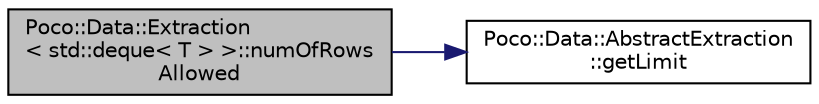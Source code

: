 digraph "Poco::Data::Extraction&lt; std::deque&lt; T &gt; &gt;::numOfRowsAllowed"
{
 // LATEX_PDF_SIZE
  edge [fontname="Helvetica",fontsize="10",labelfontname="Helvetica",labelfontsize="10"];
  node [fontname="Helvetica",fontsize="10",shape=record];
  rankdir="LR";
  Node1 [label="Poco::Data::Extraction\l\< std::deque\< T \> \>::numOfRows\lAllowed",height=0.2,width=0.4,color="black", fillcolor="grey75", style="filled", fontcolor="black",tooltip=" "];
  Node1 -> Node2 [color="midnightblue",fontsize="10",style="solid"];
  Node2 [label="Poco::Data::AbstractExtraction\l::getLimit",height=0.2,width=0.4,color="black", fillcolor="white", style="filled",URL="$classPoco_1_1Data_1_1AbstractExtraction.html#abe71ea70f076ce2f9645e1baa76fe7e4",tooltip="Sets the limit."];
}
